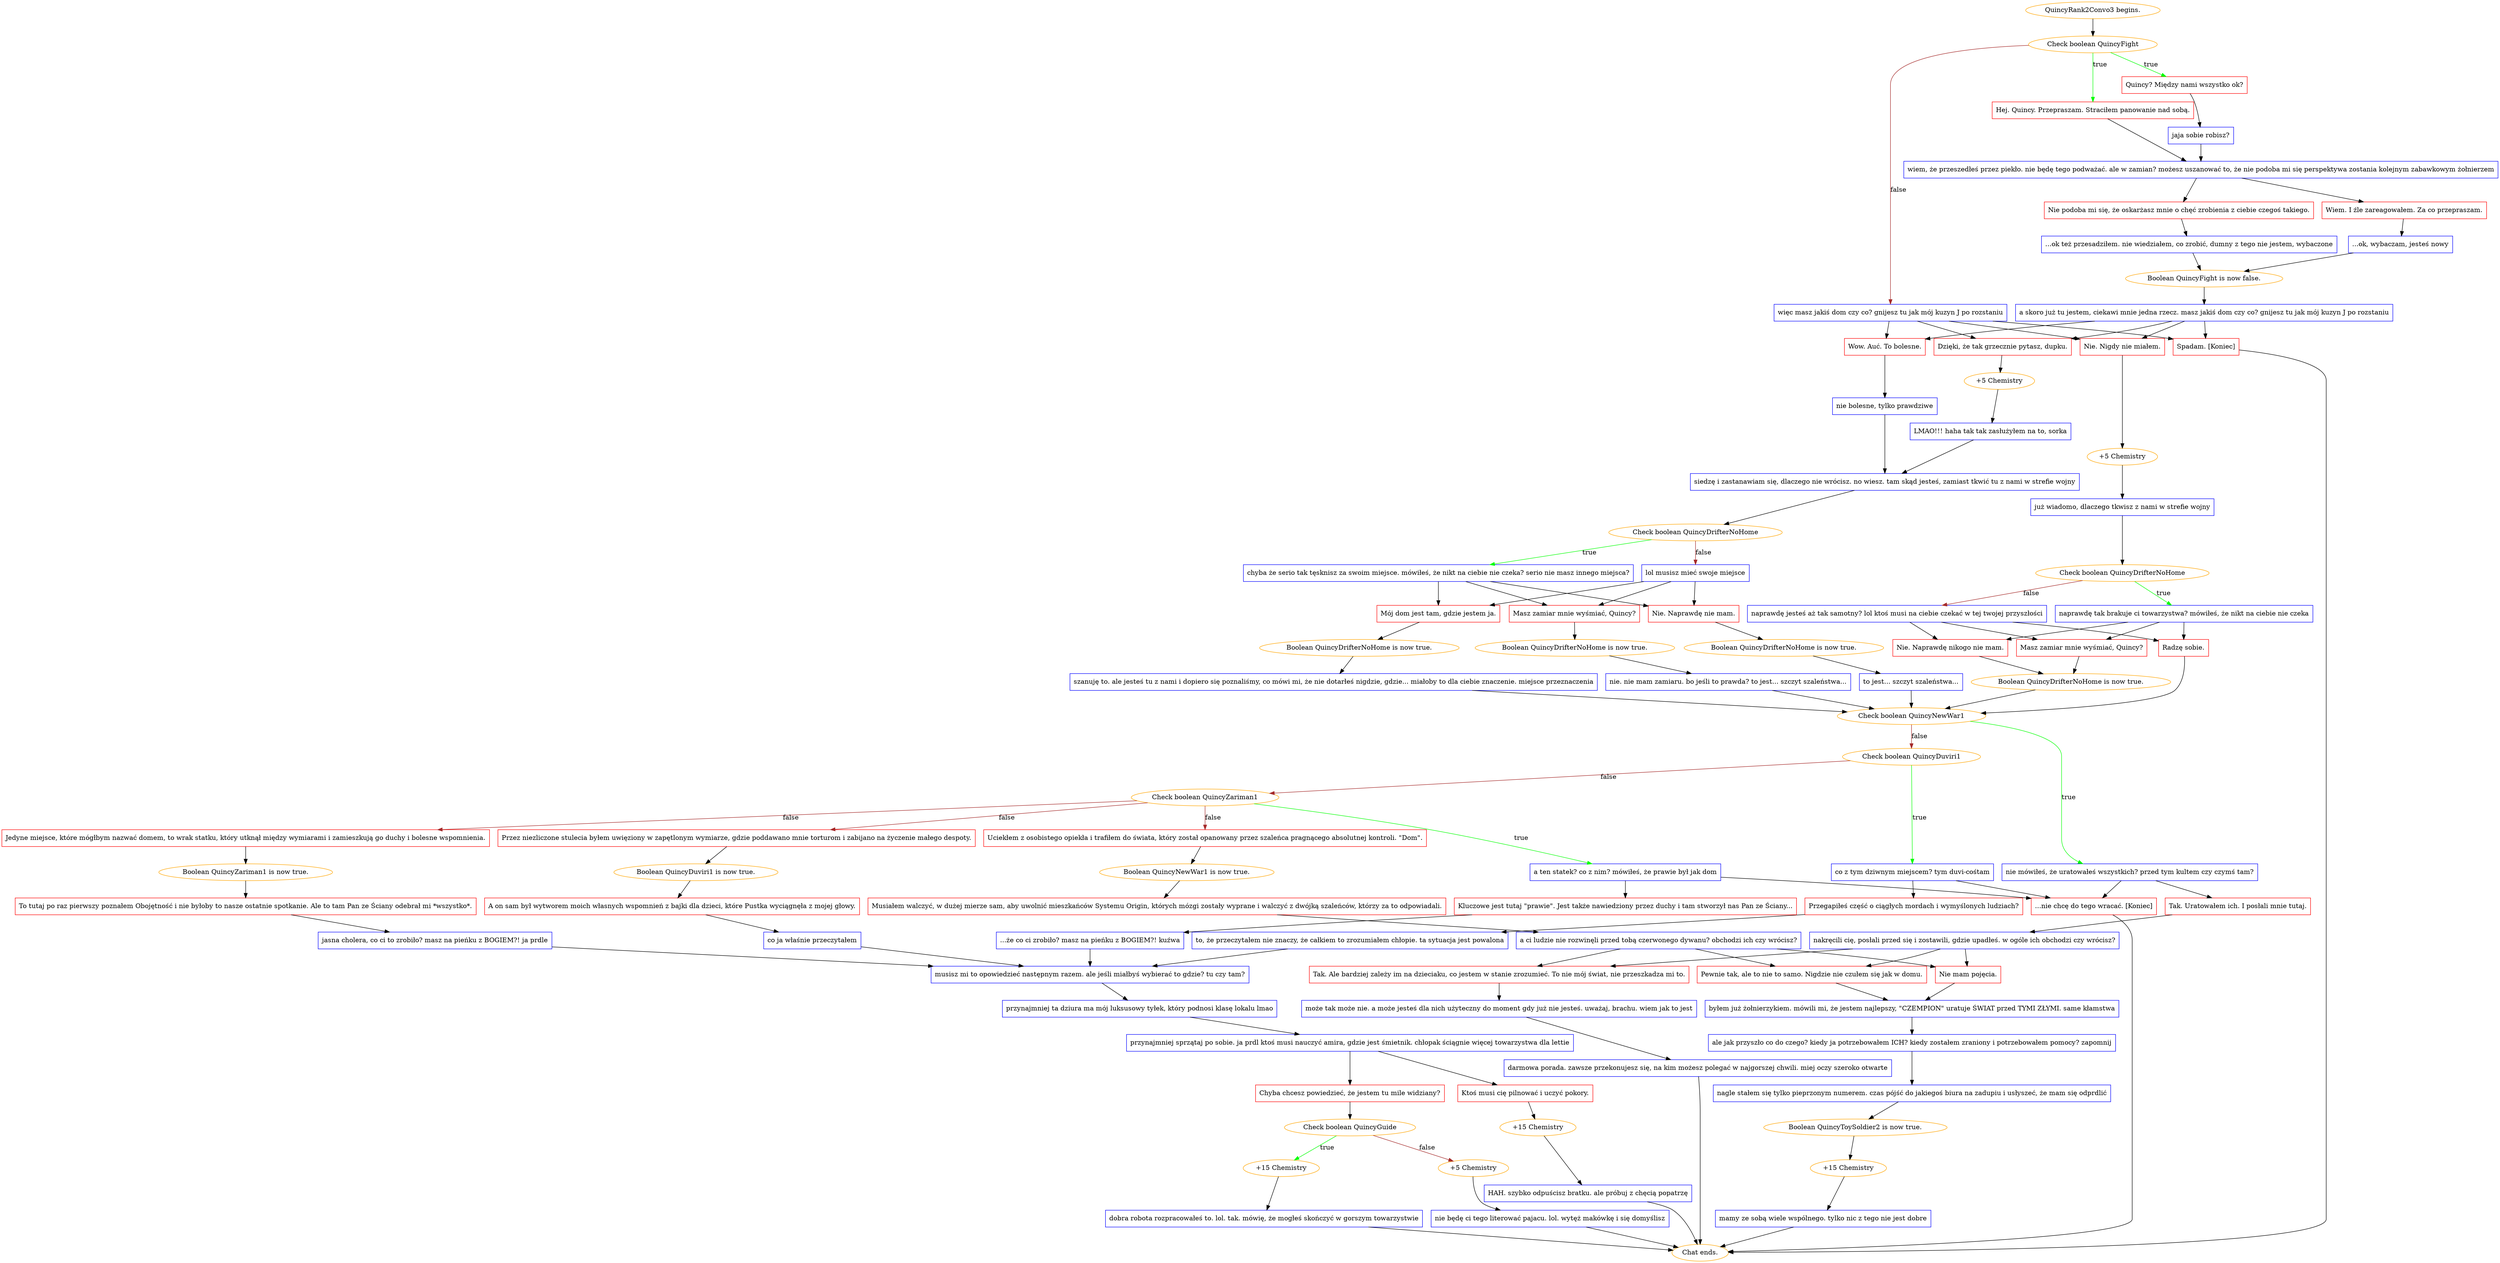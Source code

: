 digraph {
	"QuincyRank2Convo3 begins." [color=orange];
		"QuincyRank2Convo3 begins." -> j1601702419;
	j1601702419 [label="Check boolean QuincyFight",color=orange];
		j1601702419 -> j1306474098 [label=true,color=green];
		j1601702419 -> j544009785 [label=true,color=green];
		j1601702419 -> j2884856486 [label=false,color=brown];
	j1306474098 [label="Quincy? Między nami wszystko ok?",shape=box,color=red];
		j1306474098 -> j3311160481;
	j544009785 [label="Hej. Quincy. Przepraszam. Straciłem panowanie nad sobą.",shape=box,color=red];
		j544009785 -> j849596137;
	j2884856486 [label="więc masz jakiś dom czy co? gnijesz tu jak mój kuzyn J po rozstaniu",shape=box,color=blue];
		j2884856486 -> j1860556453;
		j2884856486 -> j2543336699;
		j2884856486 -> j935151872;
		j2884856486 -> j3071220365;
	j3311160481 [label="jaja sobie robisz?",shape=box,color=blue];
		j3311160481 -> j849596137;
	j849596137 [label="wiem, że przeszedłeś przez piekło. nie będę tego podważać. ale w zamian? możesz uszanować to, że nie podoba mi się perspektywa zostania kolejnym zabawkowym żołnierzem",shape=box,color=blue];
		j849596137 -> j2437396007;
		j849596137 -> j1602558239;
	j1860556453 [label="Nie. Nigdy nie miałem.",shape=box,color=red];
		j1860556453 -> j3117709625;
	j2543336699 [label="Wow. Auć. To bolesne.",shape=box,color=red];
		j2543336699 -> j2537864798;
	j935151872 [label="Dzięki, że tak grzecznie pytasz, dupku.",shape=box,color=red];
		j935151872 -> j2840901014;
	j3071220365 [label="Spadam. [Koniec]",shape=box,color=red];
		j3071220365 -> "Chat ends.";
	j2437396007 [label="Nie podoba mi się, że oskarżasz mnie o chęć zrobienia z ciebie czegoś takiego.",shape=box,color=red];
		j2437396007 -> j3586948061;
	j1602558239 [label="Wiem. I źle zareagowałem. Za co przepraszam.",shape=box,color=red];
		j1602558239 -> j752366949;
	j3117709625 [label="+5 Chemistry",color=orange];
		j3117709625 -> j2476111164;
	j2537864798 [label="nie bolesne, tylko prawdziwe",shape=box,color=blue];
		j2537864798 -> j548249117;
	j2840901014 [label="+5 Chemistry",color=orange];
		j2840901014 -> j3761067299;
	"Chat ends." [color=orange];
	j3586948061 [label="...ok też przesadziłem. nie wiedziałem, co zrobić, dumny z tego nie jestem, wybaczone",shape=box,color=blue];
		j3586948061 -> j4211146288;
	j752366949 [label="...ok, wybaczam, jesteś nowy",shape=box,color=blue];
		j752366949 -> j4211146288;
	j2476111164 [label="już wiadomo, dlaczego tkwisz z nami w strefie wojny",shape=box,color=blue];
		j2476111164 -> j4197026530;
	j548249117 [label="siedzę i zastanawiam się, dlaczego nie wrócisz. no wiesz. tam skąd jesteś, zamiast tkwić tu z nami w strefie wojny",shape=box,color=blue];
		j548249117 -> j1894094016;
	j3761067299 [label="LMAO!!! haha tak tak zasłużyłem na to, sorka",shape=box,color=blue];
		j3761067299 -> j548249117;
	j4211146288 [label="Boolean QuincyFight is now false.",color=orange];
		j4211146288 -> j1365878917;
	j4197026530 [label="Check boolean QuincyDrifterNoHome",color=orange];
		j4197026530 -> j936110092 [label=true,color=green];
		j4197026530 -> j3447629651 [label=false,color=brown];
	j1894094016 [label="Check boolean QuincyDrifterNoHome",color=orange];
		j1894094016 -> j3248252645 [label=true,color=green];
		j1894094016 -> j3752760719 [label=false,color=brown];
	j1365878917 [label="a skoro już tu jestem, ciekawi mnie jedna rzecz. masz jakiś dom czy co? gnijesz tu jak mój kuzyn J po rozstaniu",shape=box,color=blue];
		j1365878917 -> j1860556453;
		j1365878917 -> j2543336699;
		j1365878917 -> j935151872;
		j1365878917 -> j3071220365;
	j936110092 [label="naprawdę tak brakuje ci towarzystwa? mówiłeś, że nikt na ciebie nie czeka",shape=box,color=blue];
		j936110092 -> j6744630;
		j936110092 -> j3322937390;
		j936110092 -> j1069383593;
	j3447629651 [label="naprawdę jesteś aż tak samotny? lol ktoś musi na ciebie czekać w tej twojej przyszłości",shape=box,color=blue];
		j3447629651 -> j6744630;
		j3447629651 -> j3322937390;
		j3447629651 -> j1069383593;
	j3248252645 [label="chyba że serio tak tęsknisz za swoim miejsce. mówiłeś, że nikt na ciebie nie czeka? serio nie masz innego miejsca?",shape=box,color=blue];
		j3248252645 -> j3023788702;
		j3248252645 -> j3469974147;
		j3248252645 -> j1974763315;
	j3752760719 [label="lol musisz mieć swoje miejsce",shape=box,color=blue];
		j3752760719 -> j3023788702;
		j3752760719 -> j3469974147;
		j3752760719 -> j1974763315;
	j6744630 [label="Nie. Naprawdę nikogo nie mam.",shape=box,color=red];
		j6744630 -> j3282833082;
	j3322937390 [label="Masz zamiar mnie wyśmiać, Quincy?",shape=box,color=red];
		j3322937390 -> j3282833082;
	j1069383593 [label="Radzę sobie.",shape=box,color=red];
		j1069383593 -> j3757093126;
	j3023788702 [label="Nie. Naprawdę nie mam.",shape=box,color=red];
		j3023788702 -> j59662755;
	j3469974147 [label="Masz zamiar mnie wyśmiać, Quincy?",shape=box,color=red];
		j3469974147 -> j1582397979;
	j1974763315 [label="Mój dom jest tam, gdzie jestem ja.",shape=box,color=red];
		j1974763315 -> j2122995888;
	j3282833082 [label="Boolean QuincyDrifterNoHome is now true.",color=orange];
		j3282833082 -> j3757093126;
	j3757093126 [label="Check boolean QuincyNewWar1",color=orange];
		j3757093126 -> j4102944354 [label=true,color=green];
		j3757093126 -> j2045940686 [label=false,color=brown];
	j59662755 [label="Boolean QuincyDrifterNoHome is now true.",color=orange];
		j59662755 -> j3564901613;
	j1582397979 [label="Boolean QuincyDrifterNoHome is now true.",color=orange];
		j1582397979 -> j2821161162;
	j2122995888 [label="Boolean QuincyDrifterNoHome is now true.",color=orange];
		j2122995888 -> j3586757464;
	j4102944354 [label="nie mówiłeś, że uratowałeś wszystkich? przed tym kultem czy czymś tam?",shape=box,color=blue];
		j4102944354 -> j4277109026;
		j4102944354 -> j513832368;
	j2045940686 [label="Check boolean QuincyDuviri1",color=orange];
		j2045940686 -> j255887299 [label=true,color=green];
		j2045940686 -> j931242892 [label=false,color=brown];
	j3564901613 [label="to jest... szczyt szaleństwa...",shape=box,color=blue];
		j3564901613 -> j3757093126;
	j2821161162 [label="nie. nie mam zamiaru. bo jeśli to prawda? to jest... szczyt szaleństwa...",shape=box,color=blue];
		j2821161162 -> j3757093126;
	j3586757464 [label="szanuję to. ale jesteś tu z nami i dopiero się poznaliśmy, co mówi mi, że nie dotarłeś nigdzie, gdzie... miałoby to dla ciebie znaczenie. miejsce przeznaczenia",shape=box,color=blue];
		j3586757464 -> j3757093126;
	j4277109026 [label="Tak. Uratowałem ich. I posłali mnie tutaj.",shape=box,color=red];
		j4277109026 -> j4157042919;
	j513832368 [label="...nie chcę do tego wracać. [Koniec]",shape=box,color=red];
		j513832368 -> "Chat ends.";
	j255887299 [label="co z tym dziwnym miejscem? tym duvi-cośtam",shape=box,color=blue];
		j255887299 -> j3488661528;
		j255887299 -> j513832368;
	j931242892 [label="Check boolean QuincyZariman1",color=orange];
		j931242892 -> j43631569 [label=true,color=green];
		j931242892 -> j2853922586 [label=false,color=brown];
		j931242892 -> j3309217386 [label=false,color=brown];
		j931242892 -> j793546051 [label=false,color=brown];
	j4157042919 [label="nakręcili cię, posłali przed się i zostawili, gdzie upadłeś. w ogóle ich obchodzi czy wrócisz?",shape=box,color=blue];
		j4157042919 -> j3587710794;
		j4157042919 -> j3391557896;
		j4157042919 -> j2656662526;
	j3488661528 [label="Przegapiłeś część o ciągłych mordach i wymyślonych ludziach?",shape=box,color=red];
		j3488661528 -> j3176447802;
	j43631569 [label="a ten statek? co z nim? mówiłeś, że prawie był jak dom",shape=box,color=blue];
		j43631569 -> j2948995066;
		j43631569 -> j513832368;
	j2853922586 [label="Uciekłem z osobistego opiekła i trafiłem do świata, który został opanowany przez szaleńca pragnącego absolutnej kontroli. \"Dom\".",shape=box,color=red];
		j2853922586 -> j2472081581;
	j3309217386 [label="Jedyne miejsce, które mógłbym nazwać domem, to wrak statku, który utknął między wymiarami i zamieszkują go duchy i bolesne wspomnienia.",shape=box,color=red];
		j3309217386 -> j3366919889;
	j793546051 [label="Przez niezliczone stulecia byłem uwięziony w zapętlonym wymiarze, gdzie poddawano mnie torturom i zabijano na życzenie małego despoty.",shape=box,color=red];
		j793546051 -> j3301272556;
	j3587710794 [label="Nie mam pojęcia.",shape=box,color=red];
		j3587710794 -> j1694167548;
	j3391557896 [label="Pewnie tak, ale to nie to samo. Nigdzie nie czułem się jak w domu.",shape=box,color=red];
		j3391557896 -> j1694167548;
	j2656662526 [label="Tak. Ale bardziej zależy im na dzieciaku, co jestem w stanie zrozumieć. To nie mój świat, nie przeszkadza mi to.",shape=box,color=red];
		j2656662526 -> j3373281793;
	j3176447802 [label="to, że przeczytałem nie znaczy, że całkiem to zrozumiałem chłopie. ta sytuacja jest powalona",shape=box,color=blue];
		j3176447802 -> j3669542871;
	j2948995066 [label="Kluczowe jest tutaj \"prawie\". Jest także nawiedziony przez duchy i tam stworzył nas Pan ze Ściany...",shape=box,color=red];
		j2948995066 -> j3918101982;
	j2472081581 [label="Boolean QuincyNewWar1 is now true.",color=orange];
		j2472081581 -> j3778541599;
	j3366919889 [label="Boolean QuincyZariman1 is now true.",color=orange];
		j3366919889 -> j3865942664;
	j3301272556 [label="Boolean QuincyDuviri1 is now true.",color=orange];
		j3301272556 -> j343314515;
	j1694167548 [label="byłem już żołnierzykiem. mówili mi, że jestem najlepszy, \"CZEMPION\" uratuje ŚWIAT przed TYMI ZŁYMI. same kłamstwa",shape=box,color=blue];
		j1694167548 -> j1236151320;
	j3373281793 [label="może tak może nie. a może jesteś dla nich użyteczny do moment gdy już nie jesteś. uważaj, brachu. wiem jak to jest",shape=box,color=blue];
		j3373281793 -> j1091936369;
	j3669542871 [label="musisz mi to opowiedzieć następnym razem. ale jeśli miałbyś wybierać to gdzie? tu czy tam?",shape=box,color=blue];
		j3669542871 -> j3254098937;
	j3918101982 [label="...że co ci zrobiło? masz na pieńku z BOGIEM?! kuźwa",shape=box,color=blue];
		j3918101982 -> j3669542871;
	j3778541599 [label="Musiałem walczyć, w dużej mierze sam, aby uwolnić mieszkańców Systemu Origin, których mózgi zostały wyprane i walczyć z dwójką szaleńców, którzy za to odpowiadali.",shape=box,color=red];
		j3778541599 -> j3901859595;
	j3865942664 [label="To tutaj po raz pierwszy poznałem Obojętność i nie byłoby to nasze ostatnie spotkanie. Ale to tam Pan ze Ściany odebrał mi *wszystko*.",shape=box,color=red];
		j3865942664 -> j372731364;
	j343314515 [label="A on sam był wytworem moich własnych wspomnień z bajki dla dzieci, które Pustka wyciągnęła z mojej głowy.",shape=box,color=red];
		j343314515 -> j1442324671;
	j1236151320 [label="ale jak przyszło co do czego? kiedy ja potrzebowałem ICH? kiedy zostałem zraniony i potrzebowałem pomocy? zapomnij",shape=box,color=blue];
		j1236151320 -> j249313933;
	j1091936369 [label="darmowa porada. zawsze przekonujesz się, na kim możesz polegać w najgorszej chwili. miej oczy szeroko otwarte",shape=box,color=blue];
		j1091936369 -> "Chat ends.";
	j3254098937 [label="przynajmniej ta dziura ma mój luksusowy tyłek, który podnosi klasę lokalu lmao",shape=box,color=blue];
		j3254098937 -> j4188054178;
	j3901859595 [label="a ci ludzie nie rozwinęli przed tobą czerwonego dywanu? obchodzi ich czy wrócisz?",shape=box,color=blue];
		j3901859595 -> j3587710794;
		j3901859595 -> j3391557896;
		j3901859595 -> j2656662526;
	j372731364 [label="jasna cholera, co ci to zrobiło? masz na pieńku z BOGIEM?! ja prdle",shape=box,color=blue];
		j372731364 -> j3669542871;
	j1442324671 [label="co ja właśnie przeczytałem",shape=box,color=blue];
		j1442324671 -> j3669542871;
	j249313933 [label="nagle stałem się tylko pieprzonym numerem. czas pójść do jakiegoś biura na zadupiu i usłyszeć, że mam się odprdlić",shape=box,color=blue];
		j249313933 -> j1077823692;
	j4188054178 [label="przynajmniej sprzątaj po sobie. ja prdl ktoś musi nauczyć amira, gdzie jest śmietnik. chłopak ściągnie więcej towarzystwa dla lettie",shape=box,color=blue];
		j4188054178 -> j1915458142;
		j4188054178 -> j1552691793;
	j1077823692 [label="Boolean QuincyToySoldier2 is now true.",color=orange];
		j1077823692 -> j2215010295;
	j1915458142 [label="Chyba chcesz powiedzieć, że jestem tu mile widziany?",shape=box,color=red];
		j1915458142 -> j420825227;
	j1552691793 [label="Ktoś musi cię pilnować i uczyć pokory.",shape=box,color=red];
		j1552691793 -> j1842815729;
	j2215010295 [label="+15 Chemistry",color=orange];
		j2215010295 -> j2528545226;
	j420825227 [label="Check boolean QuincyGuide",color=orange];
		j420825227 -> j1809802740 [label=true,color=green];
		j420825227 -> j779851405 [label=false,color=brown];
	j1842815729 [label="+15 Chemistry",color=orange];
		j1842815729 -> j2247310075;
	j2528545226 [label="mamy ze sobą wiele wspólnego. tylko nic z tego nie jest dobre",shape=box,color=blue];
		j2528545226 -> "Chat ends.";
	j1809802740 [label="+15 Chemistry",color=orange];
		j1809802740 -> j1108507931;
	j779851405 [label="+5 Chemistry",color=orange];
		j779851405 -> j4123400603;
	j2247310075 [label="HAH. szybko odpuścisz bratku. ale próbuj z chęcią popatrzę",shape=box,color=blue];
		j2247310075 -> "Chat ends.";
	j1108507931 [label="dobra robota rozpracowałeś to. lol. tak. mówię, że mogłeś skończyć w gorszym towarzystwie",shape=box,color=blue];
		j1108507931 -> "Chat ends.";
	j4123400603 [label="nie będę ci tego literować pajacu. lol. wytęż makówkę i się domyślisz",shape=box,color=blue];
		j4123400603 -> "Chat ends.";
}
